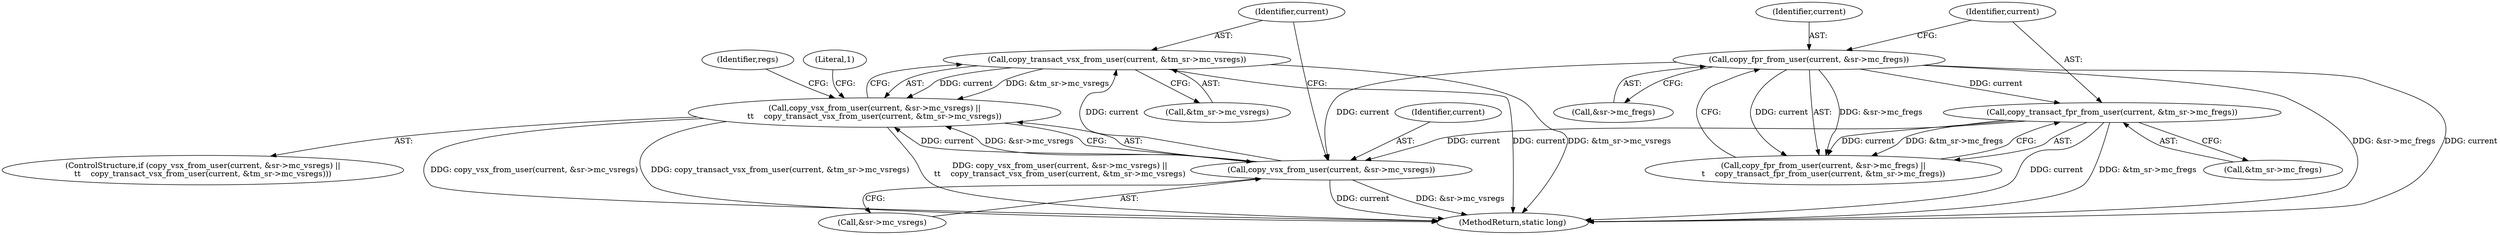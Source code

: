 digraph "0_linux_d2b9d2a5ad5ef04ff978c9923d19730cb05efd55@API" {
"1000343" [label="(Call,copy_transact_vsx_from_user(current, &tm_sr->mc_vsregs))"];
"1000337" [label="(Call,copy_vsx_from_user(current, &sr->mc_vsregs))"];
"1000311" [label="(Call,copy_fpr_from_user(current, &sr->mc_fregs))"];
"1000317" [label="(Call,copy_transact_fpr_from_user(current, &tm_sr->mc_fregs))"];
"1000336" [label="(Call,copy_vsx_from_user(current, &sr->mc_vsregs) ||\n\t\t    copy_transact_vsx_from_user(current, &tm_sr->mc_vsregs))"];
"1000312" [label="(Identifier,current)"];
"1000343" [label="(Call,copy_transact_vsx_from_user(current, &tm_sr->mc_vsregs))"];
"1000345" [label="(Call,&tm_sr->mc_vsregs)"];
"1000350" [label="(Literal,1)"];
"1000338" [label="(Identifier,current)"];
"1000318" [label="(Identifier,current)"];
"1000336" [label="(Call,copy_vsx_from_user(current, &sr->mc_vsregs) ||\n\t\t    copy_transact_vsx_from_user(current, &tm_sr->mc_vsregs))"];
"1000396" [label="(Identifier,regs)"];
"1000317" [label="(Call,copy_transact_fpr_from_user(current, &tm_sr->mc_fregs))"];
"1000337" [label="(Call,copy_vsx_from_user(current, &sr->mc_vsregs))"];
"1000335" [label="(ControlStructure,if (copy_vsx_from_user(current, &sr->mc_vsregs) ||\n\t\t    copy_transact_vsx_from_user(current, &tm_sr->mc_vsregs)))"];
"1000313" [label="(Call,&sr->mc_fregs)"];
"1000540" [label="(MethodReturn,static long)"];
"1000344" [label="(Identifier,current)"];
"1000339" [label="(Call,&sr->mc_vsregs)"];
"1000311" [label="(Call,copy_fpr_from_user(current, &sr->mc_fregs))"];
"1000319" [label="(Call,&tm_sr->mc_fregs)"];
"1000310" [label="(Call,copy_fpr_from_user(current, &sr->mc_fregs) ||\n\t    copy_transact_fpr_from_user(current, &tm_sr->mc_fregs))"];
"1000343" -> "1000336"  [label="AST: "];
"1000343" -> "1000345"  [label="CFG: "];
"1000344" -> "1000343"  [label="AST: "];
"1000345" -> "1000343"  [label="AST: "];
"1000336" -> "1000343"  [label="CFG: "];
"1000343" -> "1000540"  [label="DDG: current"];
"1000343" -> "1000540"  [label="DDG: &tm_sr->mc_vsregs"];
"1000343" -> "1000336"  [label="DDG: current"];
"1000343" -> "1000336"  [label="DDG: &tm_sr->mc_vsregs"];
"1000337" -> "1000343"  [label="DDG: current"];
"1000337" -> "1000336"  [label="AST: "];
"1000337" -> "1000339"  [label="CFG: "];
"1000338" -> "1000337"  [label="AST: "];
"1000339" -> "1000337"  [label="AST: "];
"1000344" -> "1000337"  [label="CFG: "];
"1000336" -> "1000337"  [label="CFG: "];
"1000337" -> "1000540"  [label="DDG: &sr->mc_vsregs"];
"1000337" -> "1000540"  [label="DDG: current"];
"1000337" -> "1000336"  [label="DDG: current"];
"1000337" -> "1000336"  [label="DDG: &sr->mc_vsregs"];
"1000311" -> "1000337"  [label="DDG: current"];
"1000317" -> "1000337"  [label="DDG: current"];
"1000311" -> "1000310"  [label="AST: "];
"1000311" -> "1000313"  [label="CFG: "];
"1000312" -> "1000311"  [label="AST: "];
"1000313" -> "1000311"  [label="AST: "];
"1000318" -> "1000311"  [label="CFG: "];
"1000310" -> "1000311"  [label="CFG: "];
"1000311" -> "1000540"  [label="DDG: current"];
"1000311" -> "1000540"  [label="DDG: &sr->mc_fregs"];
"1000311" -> "1000310"  [label="DDG: current"];
"1000311" -> "1000310"  [label="DDG: &sr->mc_fregs"];
"1000311" -> "1000317"  [label="DDG: current"];
"1000317" -> "1000310"  [label="AST: "];
"1000317" -> "1000319"  [label="CFG: "];
"1000318" -> "1000317"  [label="AST: "];
"1000319" -> "1000317"  [label="AST: "];
"1000310" -> "1000317"  [label="CFG: "];
"1000317" -> "1000540"  [label="DDG: current"];
"1000317" -> "1000540"  [label="DDG: &tm_sr->mc_fregs"];
"1000317" -> "1000310"  [label="DDG: current"];
"1000317" -> "1000310"  [label="DDG: &tm_sr->mc_fregs"];
"1000336" -> "1000335"  [label="AST: "];
"1000350" -> "1000336"  [label="CFG: "];
"1000396" -> "1000336"  [label="CFG: "];
"1000336" -> "1000540"  [label="DDG: copy_vsx_from_user(current, &sr->mc_vsregs) ||\n\t\t    copy_transact_vsx_from_user(current, &tm_sr->mc_vsregs)"];
"1000336" -> "1000540"  [label="DDG: copy_transact_vsx_from_user(current, &tm_sr->mc_vsregs)"];
"1000336" -> "1000540"  [label="DDG: copy_vsx_from_user(current, &sr->mc_vsregs)"];
}
